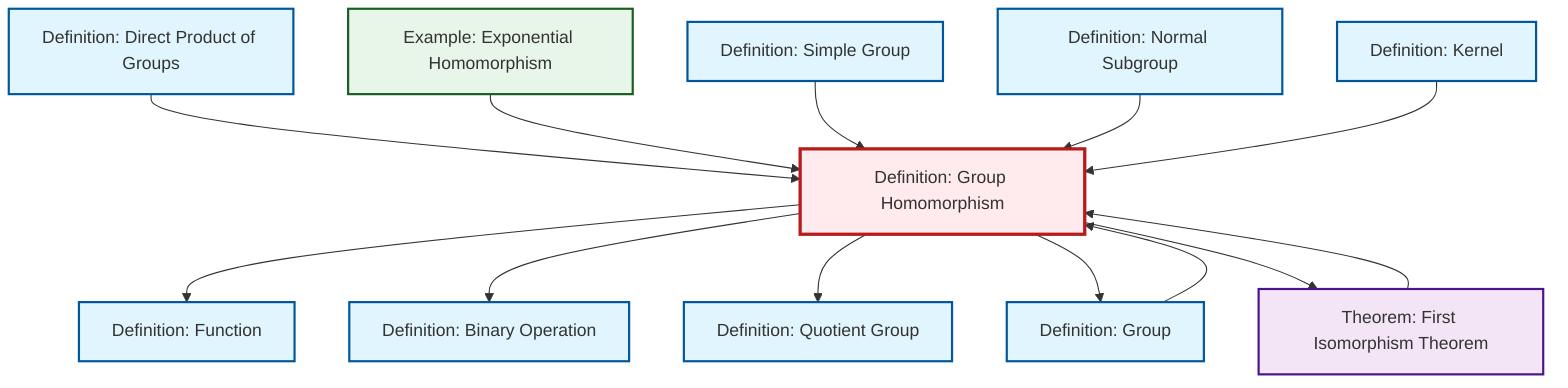 graph TD
    classDef definition fill:#e1f5fe,stroke:#01579b,stroke-width:2px
    classDef theorem fill:#f3e5f5,stroke:#4a148c,stroke-width:2px
    classDef axiom fill:#fff3e0,stroke:#e65100,stroke-width:2px
    classDef example fill:#e8f5e9,stroke:#1b5e20,stroke-width:2px
    classDef current fill:#ffebee,stroke:#b71c1c,stroke-width:3px
    def-quotient-group["Definition: Quotient Group"]:::definition
    ex-exponential-homomorphism["Example: Exponential Homomorphism"]:::example
    def-direct-product["Definition: Direct Product of Groups"]:::definition
    def-kernel["Definition: Kernel"]:::definition
    def-simple-group["Definition: Simple Group"]:::definition
    def-group["Definition: Group"]:::definition
    def-binary-operation["Definition: Binary Operation"]:::definition
    def-function["Definition: Function"]:::definition
    def-homomorphism["Definition: Group Homomorphism"]:::definition
    def-normal-subgroup["Definition: Normal Subgroup"]:::definition
    thm-first-isomorphism["Theorem: First Isomorphism Theorem"]:::theorem
    def-group --> def-homomorphism
    def-direct-product --> def-homomorphism
    def-homomorphism --> def-function
    ex-exponential-homomorphism --> def-homomorphism
    thm-first-isomorphism --> def-homomorphism
    def-simple-group --> def-homomorphism
    def-homomorphism --> def-binary-operation
    def-homomorphism --> def-quotient-group
    def-normal-subgroup --> def-homomorphism
    def-homomorphism --> def-group
    def-kernel --> def-homomorphism
    def-homomorphism --> thm-first-isomorphism
    class def-homomorphism current